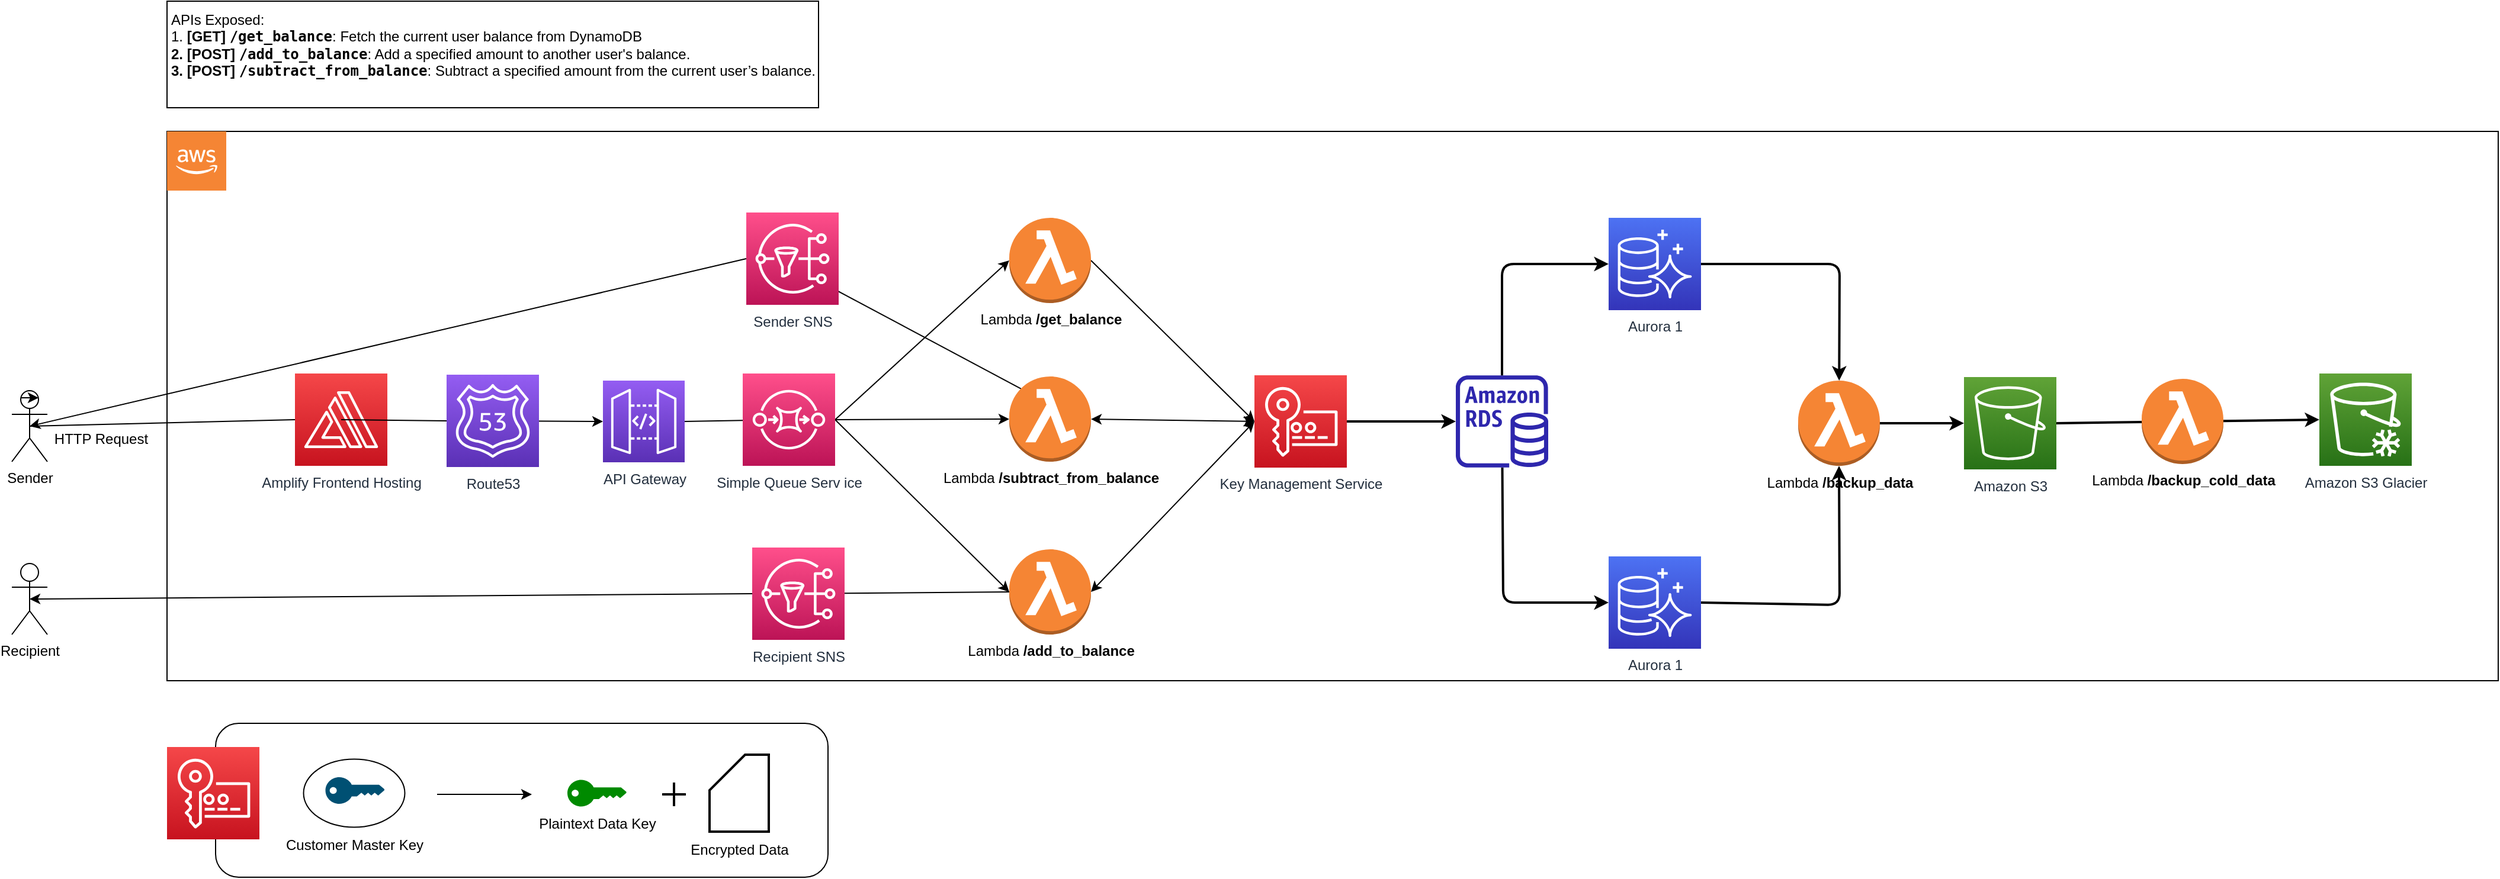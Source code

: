 <mxfile>
    <diagram id="dKKx0QM5cb-7N841_KJs" name="Page-1">
        <mxGraphModel dx="1155" dy="431" grid="1" gridSize="10" guides="1" tooltips="1" connect="1" arrows="1" fold="1" page="1" pageScale="1" pageWidth="850" pageHeight="1100" background="#ffffff" math="0" shadow="0">
            <root>
                <mxCell id="0"/>
                <mxCell id="1" parent="0"/>
                <mxCell id="57" value="" style="rounded=0;whiteSpace=wrap;html=1;glass=1;strokeColor=#000000;strokeWidth=1;fontColor=#000000;fillColor=none;" vertex="1" parent="1">
                    <mxGeometry x="222" y="940" width="1968" height="464" as="geometry"/>
                </mxCell>
                <mxCell id="58" style="edgeStyle=none;html=1;exitX=0.5;exitY=0.5;exitDx=0;exitDy=0;exitPerimeter=0;entryX=0;entryY=0.5;entryDx=0;entryDy=0;entryPerimeter=0;fontColor=#000000;strokeColor=#000000;startArrow=none;" edge="1" parent="1" source="98" target="65">
                    <mxGeometry relative="1" as="geometry"/>
                </mxCell>
                <mxCell id="59" value="&lt;font color=&quot;#000000&quot;&gt;Sender&lt;br&gt;&lt;/font&gt;" style="shape=umlActor;verticalLabelPosition=bottom;verticalAlign=top;html=1;outlineConnect=0;glass=1;strokeColor=#000000;strokeWidth=1;fillColor=none;" vertex="1" parent="1">
                    <mxGeometry x="91" y="1159" width="30" height="60" as="geometry"/>
                </mxCell>
                <mxCell id="60" style="edgeStyle=none;html=1;exitX=0.25;exitY=0.1;exitDx=0;exitDy=0;exitPerimeter=0;entryX=0.75;entryY=0.1;entryDx=0;entryDy=0;entryPerimeter=0;fontColor=#000000;" edge="1" parent="1" source="59" target="59">
                    <mxGeometry relative="1" as="geometry"/>
                </mxCell>
                <mxCell id="65" value="API Gateway" style="sketch=0;points=[[0,0,0],[0.25,0,0],[0.5,0,0],[0.75,0,0],[1,0,0],[0,1,0],[0.25,1,0],[0.5,1,0],[0.75,1,0],[1,1,0],[0,0.25,0],[0,0.5,0],[0,0.75,0],[1,0.25,0],[1,0.5,0],[1,0.75,0]];outlineConnect=0;fontColor=#232F3E;gradientColor=#945DF2;gradientDirection=north;fillColor=#5A30B5;strokeColor=#ffffff;dashed=0;verticalLabelPosition=bottom;verticalAlign=top;align=center;html=1;fontSize=12;fontStyle=0;aspect=fixed;shape=mxgraph.aws4.resourceIcon;resIcon=mxgraph.aws4.api_gateway;glass=1;strokeWidth=1;" vertex="1" parent="1">
                    <mxGeometry x="590" y="1150.5" width="69" height="69" as="geometry"/>
                </mxCell>
                <mxCell id="66" value="&lt;div style=&quot;text-align: left;&quot;&gt;&lt;span style=&quot;background-color: initial;&quot;&gt;APIs Exposed:&lt;/span&gt;&lt;/div&gt;&lt;div style=&quot;text-align: left;&quot;&gt;&lt;span style=&quot;background-color: initial;&quot;&gt;1.&amp;nbsp;&lt;/span&gt;&lt;strong style=&quot;background-color: initial;&quot;&gt;[GET] &lt;code&gt;/get_balance&lt;/code&gt;&lt;/strong&gt;&lt;span style=&quot;background-color: initial;&quot;&gt;: Fetch the current user balance from DynamoDB&lt;/span&gt;&lt;/div&gt;&lt;strong style=&quot;background-color: initial;&quot;&gt;&lt;div style=&quot;text-align: left;&quot;&gt;&lt;strong style=&quot;background-color: initial;&quot;&gt;2. [POST] &lt;code&gt;/add_to_balance&lt;/code&gt;&lt;/strong&gt;&lt;span style=&quot;background-color: initial; font-weight: normal;&quot;&gt;: Add a specified amount to another user's balance.&lt;/span&gt;&lt;/div&gt;&lt;/strong&gt;&lt;strong style=&quot;background-color: initial;&quot;&gt;&lt;div style=&quot;text-align: left;&quot;&gt;&lt;strong style=&quot;background-color: initial;&quot;&gt;3. [POST] &lt;code&gt;/subtract_from_balance&lt;/code&gt;&lt;/strong&gt;&lt;span style=&quot;background-color: initial; font-weight: normal;&quot;&gt;: Subtract a specified amount from the current user’s balance.&lt;/span&gt;&lt;/div&gt;&lt;/strong&gt;&lt;h4&gt;&lt;/h4&gt;" style="text;html=1;align=center;verticalAlign=middle;resizable=0;points=[];autosize=1;strokeColor=#000000;fillColor=none;fontColor=#000000;" vertex="1" parent="1">
                    <mxGeometry x="222" y="830" width="550" height="90" as="geometry"/>
                </mxCell>
                <mxCell id="67" style="edgeStyle=none;html=1;exitX=0.145;exitY=0.145;exitDx=0;exitDy=0;exitPerimeter=0;entryX=1;entryY=0.5;entryDx=0;entryDy=0;entryPerimeter=0;labelBackgroundColor=#ffffff;strokeColor=#000000;fontColor=#000000;" edge="1" parent="1" source="68">
                    <mxGeometry relative="1" as="geometry">
                        <mxPoint x="737" y="1047.5" as="targetPoint"/>
                    </mxGeometry>
                </mxCell>
                <mxCell id="68" value="Lambda&amp;nbsp;&lt;strong style=&quot;background-color: initial; text-align: left;&quot;&gt;&lt;code style=&quot;font-family: var(--monaco-monospace-font);&quot;&gt;/subtract_from_balance&lt;/code&gt;&lt;/strong&gt;" style="outlineConnect=0;dashed=0;verticalLabelPosition=bottom;verticalAlign=top;align=center;html=1;shape=mxgraph.aws3.lambda_function;fillColor=#F58534;gradientColor=none;glass=1;strokeColor=#000000;strokeWidth=1;fontColor=#000000;" vertex="1" parent="1">
                    <mxGeometry x="933" y="1147" width="69" height="72" as="geometry"/>
                </mxCell>
                <mxCell id="69" style="edgeStyle=none;html=1;exitX=1;exitY=0.5;exitDx=0;exitDy=0;exitPerimeter=0;labelBackgroundColor=#ffffff;strokeColor=#000000;fontColor=#000000;entryX=0;entryY=0.5;entryDx=0;entryDy=0;entryPerimeter=0;" edge="1" parent="1" source="70" target="122">
                    <mxGeometry relative="1" as="geometry">
                        <mxPoint x="1110" y="1190" as="targetPoint"/>
                    </mxGeometry>
                </mxCell>
                <mxCell id="70" value="Lambda&amp;nbsp;&lt;strong style=&quot;text-align: left; background-color: initial;&quot;&gt;&lt;code style=&quot;font-family: var(--monaco-monospace-font);&quot;&gt;/get_balance&lt;/code&gt;&lt;/strong&gt;" style="outlineConnect=0;dashed=0;verticalLabelPosition=bottom;verticalAlign=top;align=center;html=1;shape=mxgraph.aws3.lambda_function;fillColor=#F58534;gradientColor=none;glass=1;strokeColor=#000000;strokeWidth=1;fontColor=#000000;" vertex="1" parent="1">
                    <mxGeometry x="933" y="1013" width="69" height="72" as="geometry"/>
                </mxCell>
                <mxCell id="71" style="edgeStyle=none;html=1;exitX=0;exitY=0.5;exitDx=0;exitDy=0;exitPerimeter=0;entryX=1;entryY=0.5;entryDx=0;entryDy=0;entryPerimeter=0;labelBackgroundColor=#ffffff;strokeColor=#000000;fontColor=#000000;" edge="1" parent="1" source="72">
                    <mxGeometry relative="1" as="geometry">
                        <mxPoint x="742" y="1330.5" as="targetPoint"/>
                    </mxGeometry>
                </mxCell>
                <mxCell id="72" value="Lambda&amp;nbsp;&lt;strong style=&quot;background-color: initial; text-align: left;&quot;&gt;&lt;code style=&quot;font-family: var(--monaco-monospace-font);&quot;&gt;/add_to_balance&lt;/code&gt;&lt;/strong&gt;" style="outlineConnect=0;dashed=0;verticalLabelPosition=bottom;verticalAlign=top;align=center;html=1;shape=mxgraph.aws3.lambda_function;fillColor=#F58534;gradientColor=none;glass=1;strokeColor=#000000;strokeWidth=1;fontColor=#000000;" vertex="1" parent="1">
                    <mxGeometry x="933" y="1293" width="69" height="72" as="geometry"/>
                </mxCell>
                <mxCell id="73" value="HTTP Request" style="text;html=1;align=center;verticalAlign=middle;resizable=0;points=[];autosize=1;strokeColor=none;fillColor=none;fontColor=#000000;" vertex="1" parent="1">
                    <mxGeometry x="116" y="1185" width="100" height="30" as="geometry"/>
                </mxCell>
                <mxCell id="74" value="" style="endArrow=classic;startArrow=classic;html=1;labelBackgroundColor=#ffffff;strokeColor=#000000;fontColor=#000000;exitX=1;exitY=0.5;exitDx=0;exitDy=0;exitPerimeter=0;entryX=0;entryY=0.5;entryDx=0;entryDy=0;entryPerimeter=0;" edge="1" parent="1" source="68" target="122">
                    <mxGeometry width="50" height="50" relative="1" as="geometry">
                        <mxPoint x="793" y="1189.5" as="sourcePoint"/>
                        <mxPoint x="1110" y="1183" as="targetPoint"/>
                    </mxGeometry>
                </mxCell>
                <mxCell id="75" value="" style="endArrow=classic;startArrow=classic;html=1;labelBackgroundColor=#ffffff;strokeColor=#000000;fontColor=#000000;exitX=1;exitY=0.5;exitDx=0;exitDy=0;exitPerimeter=0;entryX=0;entryY=0.5;entryDx=0;entryDy=0;entryPerimeter=0;" edge="1" parent="1" source="72" target="122">
                    <mxGeometry width="50" height="50" relative="1" as="geometry">
                        <mxPoint x="793" y="1189.5" as="sourcePoint"/>
                        <mxPoint x="1110" y="1180" as="targetPoint"/>
                    </mxGeometry>
                </mxCell>
                <mxCell id="78" value="" style="outlineConnect=0;dashed=0;verticalLabelPosition=bottom;verticalAlign=top;align=center;html=1;shape=mxgraph.aws3.cloud_2;fillColor=#F58534;gradientColor=none;glass=1;strokeColor=#000000;strokeWidth=1;fontColor=#000000;" vertex="1" parent="1">
                    <mxGeometry x="222" y="940" width="50" height="50" as="geometry"/>
                </mxCell>
                <mxCell id="83" value="&lt;font color=&quot;#000000&quot;&gt;Recipient&lt;br&gt;&lt;/font&gt;" style="shape=umlActor;verticalLabelPosition=bottom;verticalAlign=top;html=1;outlineConnect=0;glass=1;strokeColor=#000000;strokeWidth=1;fillColor=none;" vertex="1" parent="1">
                    <mxGeometry x="91" y="1305" width="30" height="60" as="geometry"/>
                </mxCell>
                <mxCell id="84" style="edgeStyle=none;html=1;exitX=0;exitY=0.5;exitDx=0;exitDy=0;exitPerimeter=0;entryX=0.5;entryY=0.5;entryDx=0;entryDy=0;entryPerimeter=0;labelBackgroundColor=#ffffff;strokeColor=#000000;fontColor=#000000;" edge="1" parent="1" source="85" target="59">
                    <mxGeometry relative="1" as="geometry"/>
                </mxCell>
                <mxCell id="85" value="Sender SNS" style="sketch=0;points=[[0,0,0],[0.25,0,0],[0.5,0,0],[0.75,0,0],[1,0,0],[0,1,0],[0.25,1,0],[0.5,1,0],[0.75,1,0],[1,1,0],[0,0.25,0],[0,0.5,0],[0,0.75,0],[1,0.25,0],[1,0.5,0],[1,0.75,0]];outlineConnect=0;fontColor=#232F3E;gradientColor=#FF4F8B;gradientDirection=north;fillColor=#BC1356;strokeColor=#ffffff;dashed=0;verticalLabelPosition=bottom;verticalAlign=top;align=center;html=1;fontSize=12;fontStyle=0;aspect=fixed;shape=mxgraph.aws4.resourceIcon;resIcon=mxgraph.aws4.sns;glass=1;strokeWidth=1;" vertex="1" parent="1">
                    <mxGeometry x="711" y="1008.5" width="78" height="78" as="geometry"/>
                </mxCell>
                <mxCell id="86" style="edgeStyle=none;html=1;exitX=0;exitY=0.5;exitDx=0;exitDy=0;exitPerimeter=0;entryX=0.5;entryY=0.5;entryDx=0;entryDy=0;entryPerimeter=0;labelBackgroundColor=#ffffff;strokeColor=#000000;fontColor=#000000;" edge="1" parent="1" source="87" target="83">
                    <mxGeometry relative="1" as="geometry"/>
                </mxCell>
                <mxCell id="87" value="Recipient SNS" style="sketch=0;points=[[0,0,0],[0.25,0,0],[0.5,0,0],[0.75,0,0],[1,0,0],[0,1,0],[0.25,1,0],[0.5,1,0],[0.75,1,0],[1,1,0],[0,0.25,0],[0,0.5,0],[0,0.75,0],[1,0.25,0],[1,0.5,0],[1,0.75,0]];outlineConnect=0;fontColor=#232F3E;gradientColor=#FF4F8B;gradientDirection=north;fillColor=#BC1356;strokeColor=#ffffff;dashed=0;verticalLabelPosition=bottom;verticalAlign=top;align=center;html=1;fontSize=12;fontStyle=0;aspect=fixed;shape=mxgraph.aws4.resourceIcon;resIcon=mxgraph.aws4.sns;glass=1;strokeWidth=1;" vertex="1" parent="1">
                    <mxGeometry x="716" y="1291.5" width="78" height="78" as="geometry"/>
                </mxCell>
                <mxCell id="92" value="" style="edgeStyle=none;html=1;exitX=0.5;exitY=0.5;exitDx=0;exitDy=0;exitPerimeter=0;entryX=0;entryY=0.5;entryDx=0;entryDy=0;entryPerimeter=0;fontColor=#000000;strokeColor=#000000;endArrow=none;" edge="1" parent="1" source="59" target="91">
                    <mxGeometry relative="1" as="geometry">
                        <mxPoint x="106.0" y="1189" as="sourcePoint"/>
                        <mxPoint x="510" y="1184.5" as="targetPoint"/>
                    </mxGeometry>
                </mxCell>
                <mxCell id="91" value="Amplify Frontend Hosting" style="sketch=0;points=[[0,0,0],[0.25,0,0],[0.5,0,0],[0.75,0,0],[1,0,0],[0,1,0],[0.25,1,0],[0.5,1,0],[0.75,1,0],[1,1,0],[0,0.25,0],[0,0.5,0],[0,0.75,0],[1,0.25,0],[1,0.5,0],[1,0.75,0]];outlineConnect=0;fontColor=#232F3E;gradientColor=#F54749;gradientDirection=north;fillColor=#C7131F;strokeColor=#ffffff;dashed=0;verticalLabelPosition=bottom;verticalAlign=top;align=center;html=1;fontSize=12;fontStyle=0;aspect=fixed;shape=mxgraph.aws4.resourceIcon;resIcon=mxgraph.aws4.amplify;glass=1;strokeWidth=1;" vertex="1" parent="1">
                    <mxGeometry x="330" y="1144.5" width="78" height="78" as="geometry"/>
                </mxCell>
                <mxCell id="95" style="edgeStyle=none;html=1;exitX=1;exitY=0.5;exitDx=0;exitDy=0;exitPerimeter=0;entryX=0;entryY=0.5;entryDx=0;entryDy=0;entryPerimeter=0;labelBackgroundColor=#ffffff;strokeColor=#000000;fontColor=#000000;" edge="1" parent="1" source="100" target="70">
                    <mxGeometry relative="1" as="geometry"/>
                </mxCell>
                <mxCell id="96" style="edgeStyle=none;html=1;exitX=1;exitY=0.5;exitDx=0;exitDy=0;exitPerimeter=0;entryX=0;entryY=0.5;entryDx=0;entryDy=0;entryPerimeter=0;labelBackgroundColor=#ffffff;strokeColor=#000000;fontColor=#000000;" edge="1" parent="1" source="100" target="68">
                    <mxGeometry relative="1" as="geometry"/>
                </mxCell>
                <mxCell id="97" style="edgeStyle=none;html=1;exitX=1;exitY=0.5;exitDx=0;exitDy=0;exitPerimeter=0;entryX=0;entryY=0.5;entryDx=0;entryDy=0;entryPerimeter=0;labelBackgroundColor=#ffffff;strokeColor=#000000;fontColor=#000000;" edge="1" parent="1" source="100" target="72">
                    <mxGeometry relative="1" as="geometry"/>
                </mxCell>
                <mxCell id="99" value="" style="edgeStyle=none;html=1;exitX=0.5;exitY=0.5;exitDx=0;exitDy=0;exitPerimeter=0;entryX=0;entryY=0.5;entryDx=0;entryDy=0;entryPerimeter=0;fontColor=#000000;strokeColor=#000000;startArrow=none;endArrow=none;" edge="1" parent="1" source="91" target="98">
                    <mxGeometry relative="1" as="geometry">
                        <mxPoint x="369" y="1183.5" as="sourcePoint"/>
                        <mxPoint x="590" y="1185" as="targetPoint"/>
                    </mxGeometry>
                </mxCell>
                <mxCell id="98" value="Route53" style="sketch=0;points=[[0,0,0],[0.25,0,0],[0.5,0,0],[0.75,0,0],[1,0,0],[0,1,0],[0.25,1,0],[0.5,1,0],[0.75,1,0],[1,1,0],[0,0.25,0],[0,0.5,0],[0,0.75,0],[1,0.25,0],[1,0.5,0],[1,0.75,0]];outlineConnect=0;fontColor=#232F3E;gradientColor=#945DF2;gradientDirection=north;fillColor=#5A30B5;strokeColor=#ffffff;dashed=0;verticalLabelPosition=bottom;verticalAlign=top;align=center;html=1;fontSize=12;fontStyle=0;aspect=fixed;shape=mxgraph.aws4.resourceIcon;resIcon=mxgraph.aws4.route_53;glass=1;strokeWidth=1;" vertex="1" parent="1">
                    <mxGeometry x="458" y="1145.5" width="78" height="78" as="geometry"/>
                </mxCell>
                <mxCell id="101" value="" style="edgeStyle=none;html=1;exitX=1;exitY=0.5;exitDx=0;exitDy=0;exitPerimeter=0;labelBackgroundColor=#ffffff;strokeColor=#000000;fontColor=#000000;endArrow=none;" edge="1" parent="1" source="65" target="100">
                    <mxGeometry relative="1" as="geometry">
                        <mxPoint x="659.0" y="1185" as="sourcePoint"/>
                        <mxPoint x="930" y="1183.689" as="targetPoint"/>
                    </mxGeometry>
                </mxCell>
                <mxCell id="100" value="Simple Queue Serv ice" style="sketch=0;points=[[0,0,0],[0.25,0,0],[0.5,0,0],[0.75,0,0],[1,0,0],[0,1,0],[0.25,1,0],[0.5,1,0],[0.75,1,0],[1,1,0],[0,0.25,0],[0,0.5,0],[0,0.75,0],[1,0.25,0],[1,0.5,0],[1,0.75,0]];outlineConnect=0;fontColor=#232F3E;gradientColor=#FF4F8B;gradientDirection=north;fillColor=#BC1356;strokeColor=#ffffff;dashed=0;verticalLabelPosition=bottom;verticalAlign=top;align=center;html=1;fontSize=12;fontStyle=0;aspect=fixed;shape=mxgraph.aws4.resourceIcon;resIcon=mxgraph.aws4.sqs;glass=1;strokeWidth=1;" vertex="1" parent="1">
                    <mxGeometry x="708" y="1144.5" width="78" height="78" as="geometry"/>
                </mxCell>
                <mxCell id="121" value="" style="group" vertex="1" connectable="0" parent="1">
                    <mxGeometry x="222" y="1440" width="558" height="130" as="geometry"/>
                </mxCell>
                <mxCell id="103" value="" style="rounded=1;whiteSpace=wrap;html=1;glass=1;strokeColor=#000000;strokeWidth=1;fontColor=#000000;fillColor=none;" vertex="1" parent="121">
                    <mxGeometry x="41" width="517" height="130" as="geometry"/>
                </mxCell>
                <mxCell id="102" value="" style="sketch=0;points=[[0,0,0],[0.25,0,0],[0.5,0,0],[0.75,0,0],[1,0,0],[0,1,0],[0.25,1,0],[0.5,1,0],[0.75,1,0],[1,1,0],[0,0.25,0],[0,0.5,0],[0,0.75,0],[1,0.25,0],[1,0.5,0],[1,0.75,0]];outlineConnect=0;fontColor=#232F3E;gradientColor=#F54749;gradientDirection=north;fillColor=#C7131F;strokeColor=#ffffff;dashed=0;verticalLabelPosition=bottom;verticalAlign=top;align=center;html=1;fontSize=12;fontStyle=0;aspect=fixed;shape=mxgraph.aws4.resourceIcon;resIcon=mxgraph.aws4.key_management_service;glass=1;strokeWidth=1;" vertex="1" parent="121">
                    <mxGeometry y="20" width="78" height="78" as="geometry"/>
                </mxCell>
                <mxCell id="108" value="" style="group" vertex="1" connectable="0" parent="121">
                    <mxGeometry x="88" y="30.25" width="140" height="87.5" as="geometry"/>
                </mxCell>
                <mxCell id="106" value="" style="group" vertex="1" connectable="0" parent="108">
                    <mxGeometry x="27.25" width="85.5" height="57.5" as="geometry"/>
                </mxCell>
                <mxCell id="105" value="" style="ellipse;whiteSpace=wrap;html=1;glass=1;strokeColor=#000000;strokeWidth=1;fontColor=#000000;fillColor=none;" vertex="1" parent="106">
                    <mxGeometry width="85.5" height="57.5" as="geometry"/>
                </mxCell>
                <mxCell id="104" value="" style="points=[[0,0.5,0],[0.24,0,0],[0.5,0.28,0],[0.995,0.475,0],[0.5,0.72,0],[0.24,1,0]];verticalLabelPosition=bottom;sketch=0;html=1;verticalAlign=top;aspect=fixed;align=center;pointerEvents=1;shape=mxgraph.cisco19.key;fillColor=#005073;strokeColor=none;glass=1;strokeWidth=1;fontColor=#000000;" vertex="1" parent="106">
                    <mxGeometry x="18.5" y="15.25" width="50" height="22.5" as="geometry"/>
                </mxCell>
                <mxCell id="107" value="Customer Master Key" style="text;html=1;align=center;verticalAlign=middle;resizable=0;points=[];autosize=1;strokeColor=none;fillColor=none;fontColor=#000000;" vertex="1" parent="108">
                    <mxGeometry y="57.5" width="140" height="30" as="geometry"/>
                </mxCell>
                <mxCell id="109" value="" style="points=[[0,0.5,0],[0.24,0,0],[0.5,0.28,0],[0.995,0.475,0],[0.5,0.72,0],[0.24,1,0]];verticalLabelPosition=bottom;sketch=0;html=1;verticalAlign=top;aspect=fixed;align=center;pointerEvents=1;shape=mxgraph.cisco19.key;fillColor=#008a00;strokeColor=#005700;glass=1;strokeWidth=1;fontColor=#ffffff;" vertex="1" parent="121">
                    <mxGeometry x="338" y="47.75" width="50" height="22.5" as="geometry"/>
                </mxCell>
                <mxCell id="111" value="" style="endArrow=classic;html=1;labelBackgroundColor=#ffffff;strokeColor=#000000;fontColor=#000000;" edge="1" parent="121">
                    <mxGeometry width="50" height="50" relative="1" as="geometry">
                        <mxPoint x="228" y="60" as="sourcePoint"/>
                        <mxPoint x="308" y="60" as="targetPoint"/>
                    </mxGeometry>
                </mxCell>
                <mxCell id="112" value="Plaintext Data Key" style="text;html=1;align=center;verticalAlign=middle;resizable=0;points=[];autosize=1;strokeColor=none;fillColor=none;fontColor=#000000;" vertex="1" parent="121">
                    <mxGeometry x="303" y="70.25" width="120" height="30" as="geometry"/>
                </mxCell>
                <mxCell id="115" value="" style="group;strokeWidth=20;" vertex="1" connectable="0" parent="121">
                    <mxGeometry x="418" y="50" width="20" height="20" as="geometry"/>
                </mxCell>
                <mxCell id="113" value="" style="endArrow=none;html=1;labelBackgroundColor=#ffffff;strokeColor=#000000;fontColor=#000000;strokeWidth=2;" edge="1" parent="115">
                    <mxGeometry width="50" height="50" relative="1" as="geometry">
                        <mxPoint x="10" y="20" as="sourcePoint"/>
                        <mxPoint x="10" as="targetPoint"/>
                    </mxGeometry>
                </mxCell>
                <mxCell id="114" value="" style="endArrow=none;html=1;labelBackgroundColor=#ffffff;strokeColor=#000000;fontColor=#000000;endSize=6;strokeWidth=2;" edge="1" parent="115">
                    <mxGeometry width="50" height="50" relative="1" as="geometry">
                        <mxPoint y="10" as="sourcePoint"/>
                        <mxPoint x="20" y="10" as="targetPoint"/>
                    </mxGeometry>
                </mxCell>
                <mxCell id="119" value="" style="shape=card;whiteSpace=wrap;html=1;glass=1;strokeColor=#000000;strokeWidth=2;fontColor=#000000;fillColor=none;" vertex="1" parent="121">
                    <mxGeometry x="458" y="26.5" width="50" height="65" as="geometry"/>
                </mxCell>
                <mxCell id="120" value="Encrypted Data" style="text;html=1;align=center;verticalAlign=middle;resizable=0;points=[];autosize=1;strokeColor=none;fillColor=none;fontColor=#000000;" vertex="1" parent="121">
                    <mxGeometry x="428" y="91.5" width="110" height="30" as="geometry"/>
                </mxCell>
                <mxCell id="137" style="edgeStyle=none;html=1;exitX=1;exitY=0.5;exitDx=0;exitDy=0;exitPerimeter=0;labelBackgroundColor=#ffffff;strokeColor=#000000;strokeWidth=2;fontColor=#000000;endSize=6;" edge="1" parent="1" source="122" target="136">
                    <mxGeometry relative="1" as="geometry"/>
                </mxCell>
                <mxCell id="122" value="Key Management Service" style="sketch=0;points=[[0,0,0],[0.25,0,0],[0.5,0,0],[0.75,0,0],[1,0,0],[0,1,0],[0.25,1,0],[0.5,1,0],[0.75,1,0],[1,1,0],[0,0.25,0],[0,0.5,0],[0,0.75,0],[1,0.25,0],[1,0.5,0],[1,0.75,0]];outlineConnect=0;fontColor=#232F3E;gradientColor=#F54749;gradientDirection=north;fillColor=#C7131F;strokeColor=#ffffff;dashed=0;verticalLabelPosition=bottom;verticalAlign=top;align=center;html=1;fontSize=12;fontStyle=0;aspect=fixed;shape=mxgraph.aws4.resourceIcon;resIcon=mxgraph.aws4.key_management_service;glass=1;strokeWidth=2;" vertex="1" parent="1">
                    <mxGeometry x="1140" y="1146" width="78" height="78" as="geometry"/>
                </mxCell>
                <mxCell id="130" style="edgeStyle=none;html=1;exitX=1;exitY=0.5;exitDx=0;exitDy=0;exitPerimeter=0;labelBackgroundColor=#ffffff;strokeColor=#000000;strokeWidth=2;fontColor=#000000;endSize=6;" edge="1" parent="1" source="125" target="129">
                    <mxGeometry relative="1" as="geometry">
                        <Array as="points">
                            <mxPoint x="1634" y="1052"/>
                        </Array>
                    </mxGeometry>
                </mxCell>
                <mxCell id="125" value="Aurora 1" style="sketch=0;points=[[0,0,0],[0.25,0,0],[0.5,0,0],[0.75,0,0],[1,0,0],[0,1,0],[0.25,1,0],[0.5,1,0],[0.75,1,0],[1,1,0],[0,0.25,0],[0,0.5,0],[0,0.75,0],[1,0.25,0],[1,0.5,0],[1,0.75,0]];outlineConnect=0;fontColor=#232F3E;gradientColor=#4D72F3;gradientDirection=north;fillColor=#3334B9;strokeColor=#ffffff;dashed=0;verticalLabelPosition=bottom;verticalAlign=top;align=center;html=1;fontSize=12;fontStyle=0;aspect=fixed;shape=mxgraph.aws4.resourceIcon;resIcon=mxgraph.aws4.aurora;glass=1;strokeWidth=2;" vertex="1" parent="1">
                    <mxGeometry x="1439" y="1013" width="78" height="78" as="geometry"/>
                </mxCell>
                <mxCell id="132" style="edgeStyle=none;html=1;exitX=1;exitY=0.5;exitDx=0;exitDy=0;exitPerimeter=0;entryX=0;entryY=0.5;entryDx=0;entryDy=0;entryPerimeter=0;labelBackgroundColor=#ffffff;strokeColor=#000000;strokeWidth=2;fontColor=#000000;endSize=6;" edge="1" parent="1" source="127" target="128">
                    <mxGeometry relative="1" as="geometry"/>
                </mxCell>
                <mxCell id="127" value="Amazon S3" style="sketch=0;points=[[0,0,0],[0.25,0,0],[0.5,0,0],[0.75,0,0],[1,0,0],[0,1,0],[0.25,1,0],[0.5,1,0],[0.75,1,0],[1,1,0],[0,0.25,0],[0,0.5,0],[0,0.75,0],[1,0.25,0],[1,0.5,0],[1,0.75,0]];outlineConnect=0;fontColor=#232F3E;gradientColor=#60A337;gradientDirection=north;fillColor=#277116;strokeColor=#ffffff;dashed=0;verticalLabelPosition=bottom;verticalAlign=top;align=center;html=1;fontSize=12;fontStyle=0;aspect=fixed;shape=mxgraph.aws4.resourceIcon;resIcon=mxgraph.aws4.s3;glass=1;strokeWidth=2;" vertex="1" parent="1">
                    <mxGeometry x="1739" y="1147.5" width="78" height="78" as="geometry"/>
                </mxCell>
                <mxCell id="128" value="Amazon S3 Glacier" style="sketch=0;points=[[0,0,0],[0.25,0,0],[0.5,0,0],[0.75,0,0],[1,0,0],[0,1,0],[0.25,1,0],[0.5,1,0],[0.75,1,0],[1,1,0],[0,0.25,0],[0,0.5,0],[0,0.75,0],[1,0.25,0],[1,0.5,0],[1,0.75,0]];outlineConnect=0;fontColor=#232F3E;gradientColor=#60A337;gradientDirection=north;fillColor=#277116;strokeColor=#ffffff;dashed=0;verticalLabelPosition=bottom;verticalAlign=top;align=center;html=1;fontSize=12;fontStyle=0;aspect=fixed;shape=mxgraph.aws4.resourceIcon;resIcon=mxgraph.aws4.glacier;glass=1;strokeWidth=2;" vertex="1" parent="1">
                    <mxGeometry x="2039" y="1144.5" width="78" height="78" as="geometry"/>
                </mxCell>
                <mxCell id="131" style="edgeStyle=none;html=1;exitX=1;exitY=0.5;exitDx=0;exitDy=0;exitPerimeter=0;entryX=0;entryY=0.5;entryDx=0;entryDy=0;entryPerimeter=0;labelBackgroundColor=#ffffff;strokeColor=#000000;strokeWidth=2;fontColor=#000000;endSize=6;" edge="1" parent="1" source="129" target="127">
                    <mxGeometry relative="1" as="geometry"/>
                </mxCell>
                <mxCell id="129" value="Lambda&amp;nbsp;&lt;strong style=&quot;text-align: left; background-color: initial;&quot;&gt;&lt;code style=&quot;font-family: var(--monaco-monospace-font);&quot;&gt;/backup_data&lt;/code&gt;&lt;/strong&gt;" style="outlineConnect=0;dashed=0;verticalLabelPosition=bottom;verticalAlign=top;align=center;html=1;shape=mxgraph.aws3.lambda_function;fillColor=#F58534;gradientColor=none;glass=1;strokeColor=#000000;strokeWidth=1;fontColor=#000000;" vertex="1" parent="1">
                    <mxGeometry x="1599" y="1150.5" width="69" height="72" as="geometry"/>
                </mxCell>
                <mxCell id="133" value="Lambda&amp;nbsp;&lt;strong style=&quot;text-align: left; background-color: initial;&quot;&gt;&lt;code style=&quot;font-family: var(--monaco-monospace-font);&quot;&gt;/backup_cold_data&lt;/code&gt;&lt;/strong&gt;" style="outlineConnect=0;dashed=0;verticalLabelPosition=bottom;verticalAlign=top;align=center;html=1;shape=mxgraph.aws3.lambda_function;fillColor=#F58534;gradientColor=none;glass=1;strokeColor=#000000;strokeWidth=1;fontColor=#000000;" vertex="1" parent="1">
                    <mxGeometry x="1889" y="1149" width="69" height="72" as="geometry"/>
                </mxCell>
                <mxCell id="135" style="edgeStyle=none;html=1;exitX=1;exitY=0.5;exitDx=0;exitDy=0;exitPerimeter=0;entryX=0.5;entryY=1;entryDx=0;entryDy=0;entryPerimeter=0;labelBackgroundColor=#ffffff;strokeColor=#000000;strokeWidth=2;fontColor=#000000;endSize=6;" edge="1" parent="1" source="134" target="129">
                    <mxGeometry relative="1" as="geometry">
                        <Array as="points">
                            <mxPoint x="1634" y="1340"/>
                        </Array>
                    </mxGeometry>
                </mxCell>
                <mxCell id="134" value="Aurora 1" style="sketch=0;points=[[0,0,0],[0.25,0,0],[0.5,0,0],[0.75,0,0],[1,0,0],[0,1,0],[0.25,1,0],[0.5,1,0],[0.75,1,0],[1,1,0],[0,0.25,0],[0,0.5,0],[0,0.75,0],[1,0.25,0],[1,0.5,0],[1,0.75,0]];outlineConnect=0;fontColor=#232F3E;gradientColor=#4D72F3;gradientDirection=north;fillColor=#3334B9;strokeColor=#ffffff;dashed=0;verticalLabelPosition=bottom;verticalAlign=top;align=center;html=1;fontSize=12;fontStyle=0;aspect=fixed;shape=mxgraph.aws4.resourceIcon;resIcon=mxgraph.aws4.aurora;glass=1;strokeWidth=2;" vertex="1" parent="1">
                    <mxGeometry x="1439" y="1299" width="78" height="78" as="geometry"/>
                </mxCell>
                <mxCell id="138" style="edgeStyle=none;html=1;entryX=0;entryY=0.5;entryDx=0;entryDy=0;entryPerimeter=0;labelBackgroundColor=#ffffff;strokeColor=#000000;strokeWidth=2;fontColor=#000000;endSize=6;" edge="1" parent="1" source="136" target="134">
                    <mxGeometry relative="1" as="geometry">
                        <Array as="points">
                            <mxPoint x="1350" y="1338"/>
                        </Array>
                    </mxGeometry>
                </mxCell>
                <mxCell id="136" value="" style="sketch=0;outlineConnect=0;fontColor=#232F3E;gradientColor=none;fillColor=#2E27AD;strokeColor=none;dashed=0;verticalLabelPosition=bottom;verticalAlign=top;align=center;html=1;fontSize=12;fontStyle=0;aspect=fixed;pointerEvents=1;shape=mxgraph.aws4.rds_instance;glass=1;strokeWidth=2;" vertex="1" parent="1">
                    <mxGeometry x="1310" y="1146" width="78" height="78" as="geometry"/>
                </mxCell>
                <mxCell id="141" style="edgeStyle=none;html=1;entryX=0;entryY=0.5;entryDx=0;entryDy=0;entryPerimeter=0;labelBackgroundColor=#ffffff;strokeColor=#000000;strokeWidth=2;fontColor=#000000;endSize=6;" edge="1" parent="1" source="136" target="125">
                    <mxGeometry relative="1" as="geometry">
                        <mxPoint x="1359.222" y="1233.903" as="sourcePoint"/>
                        <mxPoint x="1480" y="1369" as="targetPoint"/>
                        <Array as="points">
                            <mxPoint x="1349" y="1052"/>
                        </Array>
                    </mxGeometry>
                </mxCell>
            </root>
        </mxGraphModel>
    </diagram>
</mxfile>